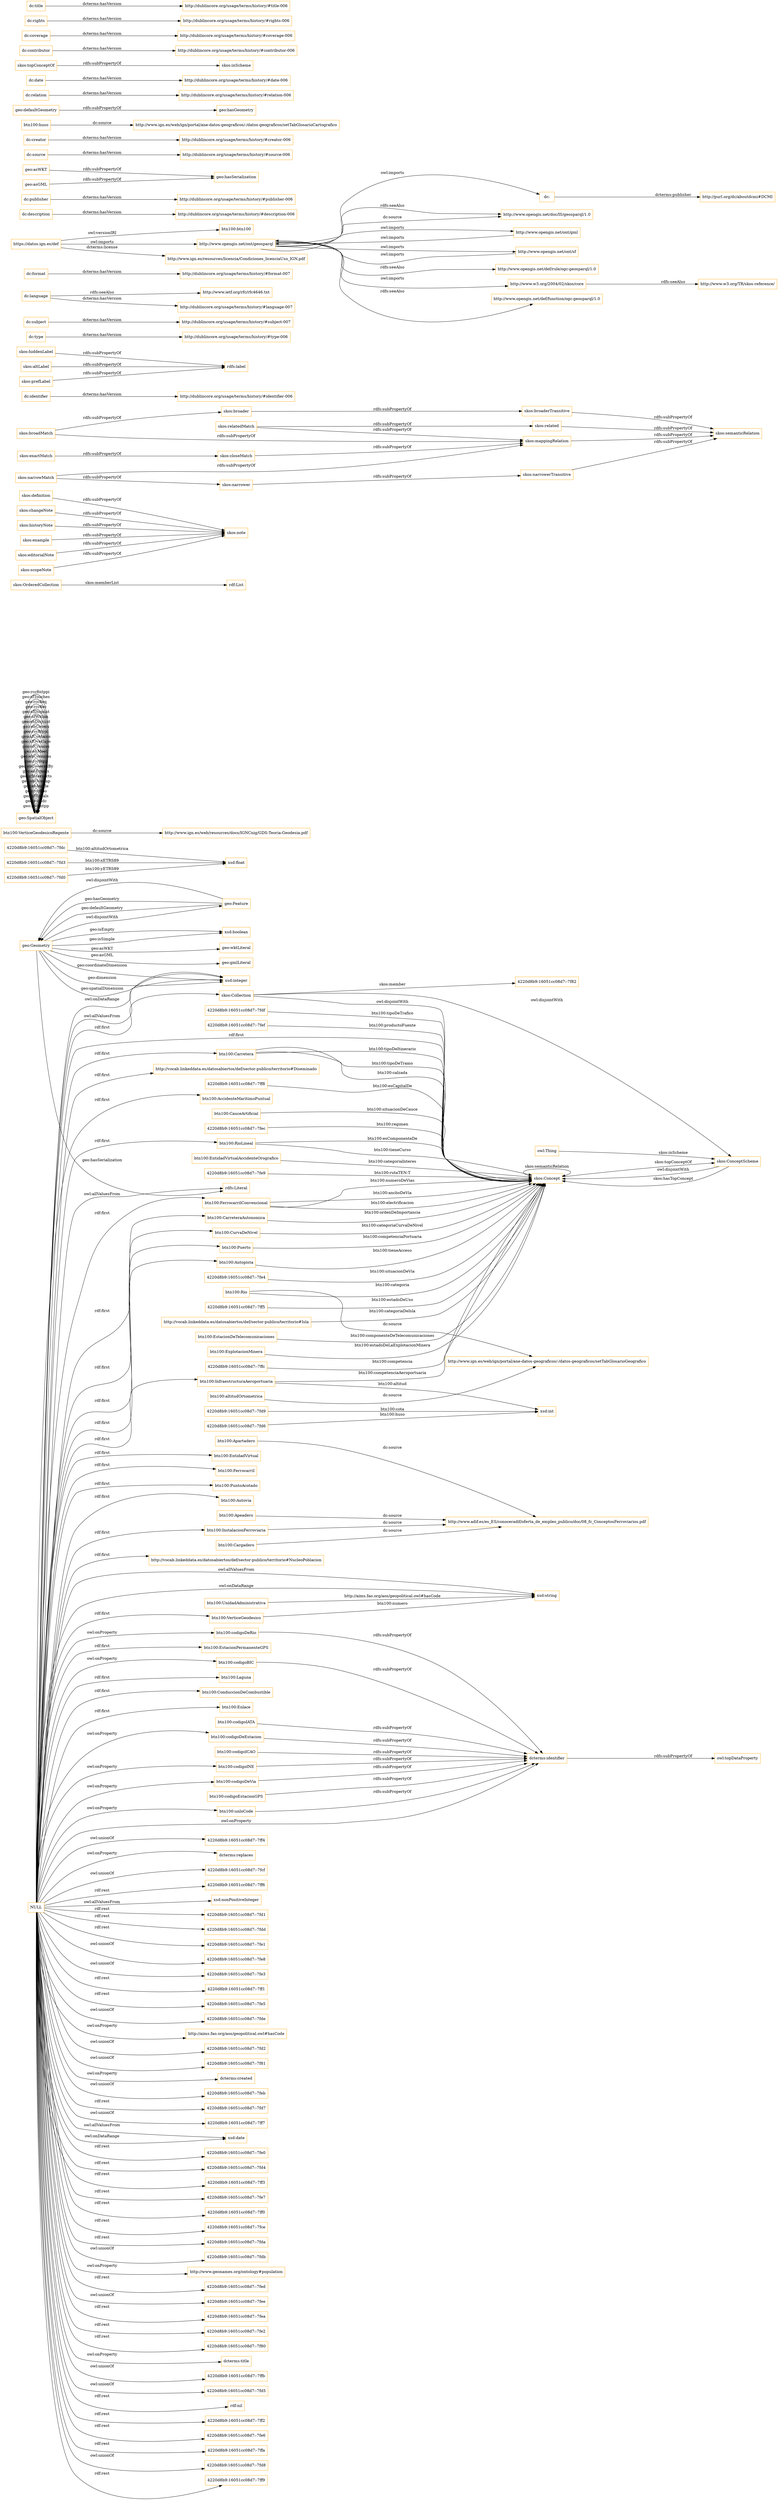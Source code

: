 digraph ar2dtool_diagram { 
rankdir=LR;
size="1501"
node [shape = rectangle, color="orange"]; "http://vocab.linkeddata.es/datosabiertos/def/sector-publico/territorio#Diseminado" "btn100:AccidenteMaritimoPuntual" "4220d8b9:16051cc08d7:-7fe4" "btn100:Apeadero" "btn100:Carretera" "4220d8b9:16051cc08d7:-7ff5" "btn100:InfraestructuraAeroportuaria" "4220d8b9:16051cc08d7:-7fd6" "btn100:Cargadero" "http://vocab.linkeddata.es/datosabiertos/def/sector-publico/territorio#Isla" "btn100:EstacionDeTelecomunicaciones" "btn100:EntidadVirtual" "btn100:ExplotacionMinera" "btn100:FerrocarrilConvencional" "btn100:Ferrocarril" "4220d8b9:16051cc08d7:-7fdc" "btn100:PuntoAcotado" "4220d8b9:16051cc08d7:-7ffc" "btn100:Autovia" "btn100:CarreteraAutonomica" "btn100:Rio" "4220d8b9:16051cc08d7:-7fd3" "btn100:UnidadAdministrativa" "4220d8b9:16051cc08d7:-7fdf" "http://vocab.linkeddata.es/datosabiertos/def/sector-publico/territorio#NucleoPoblacion" "4220d8b9:16051cc08d7:-7fd9" "4220d8b9:16051cc08d7:-7fef" "btn100:VerticeGeodesico" "btn100:EstacionPermanenteGPS" "4220d8b9:16051cc08d7:-7fd0" "btn100:CurvaDeNivel" "btn100:Puerto" "btn100:InstalacionFerroviaria" "btn100:Autopista" "btn100:VerticeGeodesicoRegente" "4220d8b9:16051cc08d7:-7ff8" "btn100:CauceArtificial" "btn100:Laguna" "4220d8b9:16051cc08d7:-7fec" "btn100:EntidadVirtualAccidenteOrografico" "btn100:ConduccionDeCombustible" "btn100:Apartadero" "btn100:Enlace" "4220d8b9:16051cc08d7:-7fe9" "btn100:RioLineal" "geo:Feature" "geo:Geometry" "geo:SpatialObject" "4220d8b9:16051cc08d7:-7f82" "skos:OrderedCollection" "skos:Collection" "skos:ConceptScheme" "skos:Concept" ; /*classes style*/
	"btn100:Rio" -> "http://www.ign.es/web/ign/portal/ane-datos-geograficos/-/datos-geograficos/setTabGlosarioGeografico" [ label = "dc:source" ];
	"skos:definition" -> "skos:note" [ label = "rdfs:subPropertyOf" ];
	"skos:relatedMatch" -> "skos:related" [ label = "rdfs:subPropertyOf" ];
	"skos:relatedMatch" -> "skos:mappingRelation" [ label = "rdfs:subPropertyOf" ];
	"dc:identifier" -> "http://dublincore.org/usage/terms/history/#identifier-006" [ label = "dcterms:hasVersion" ];
	"skos:changeNote" -> "skos:note" [ label = "rdfs:subPropertyOf" ];
	"btn100:altitudOrtometrica" -> "http://www.ign.es/web/ign/portal/ane-datos-geograficos/-/datos-geograficos/setTabGlosarioGeografico" [ label = "dc:source" ];
	"skos:hiddenLabel" -> "rdfs:label" [ label = "rdfs:subPropertyOf" ];
	"dc:type" -> "http://dublincore.org/usage/terms/history/#type-006" [ label = "dcterms:hasVersion" ];
	"skos:related" -> "skos:semanticRelation" [ label = "rdfs:subPropertyOf" ];
	"dc:subject" -> "http://dublincore.org/usage/terms/history/#subject-007" [ label = "dcterms:hasVersion" ];
	"geo:Feature" -> "geo:Geometry" [ label = "owl:disjointWith" ];
	"dc:language" -> "http://www.ietf.org/rfc/rfc4646.txt" [ label = "rdfs:seeAlso" ];
	"dc:language" -> "http://dublincore.org/usage/terms/history/#language-007" [ label = "dcterms:hasVersion" ];
	"btn100:codigoIATA" -> "dcterms:identifier" [ label = "rdfs:subPropertyOf" ];
	"btn100:codigoDeVia" -> "dcterms:identifier" [ label = "rdfs:subPropertyOf" ];
	"dc:format" -> "http://dublincore.org/usage/terms/history/#format-007" [ label = "dcterms:hasVersion" ];
	"skos:ConceptScheme" -> "skos:Concept" [ label = "owl:disjointWith" ];
	"btn100:codigoICAO" -> "dcterms:identifier" [ label = "rdfs:subPropertyOf" ];
	"skos:altLabel" -> "rdfs:label" [ label = "rdfs:subPropertyOf" ];
	"dc:" -> "http://purl.org/dc/aboutdcmi#DCMI" [ label = "dcterms:publisher" ];
	"dc:description" -> "http://dublincore.org/usage/terms/history/#description-006" [ label = "dcterms:hasVersion" ];
	"dc:publisher" -> "http://dublincore.org/usage/terms/history/#publisher-006" [ label = "dcterms:hasVersion" ];
	"skos:broader" -> "skos:broaderTransitive" [ label = "rdfs:subPropertyOf" ];
	"skos:narrower" -> "skos:narrowerTransitive" [ label = "rdfs:subPropertyOf" ];
	"https://datos.ign.es/def" -> "btn100:btn100" [ label = "owl:versionIRI" ];
	"https://datos.ign.es/def" -> "http://www.opengis.net/ont/geosparql" [ label = "owl:imports" ];
	"https://datos.ign.es/def" -> "http://www.ign.es/resources/licencia/Condiciones_licenciaUso_IGN.pdf" [ label = "dcterms:license" ];
	"geo:asWKT" -> "geo:hasSerialization" [ label = "rdfs:subPropertyOf" ];
	"dc:source" -> "http://dublincore.org/usage/terms/history/#source-006" [ label = "dcterms:hasVersion" ];
	"skos:broaderTransitive" -> "skos:semanticRelation" [ label = "rdfs:subPropertyOf" ];
	"dc:creator" -> "http://dublincore.org/usage/terms/history/#creator-006" [ label = "dcterms:hasVersion" ];
	"btn100:huso" -> "http://www.ign.es/web/ign/portal/ane-datos-geograficos/-/datos-geograficos/setTabGlosarioCartografico" [ label = "dc:source" ];
	"skos:historyNote" -> "skos:note" [ label = "rdfs:subPropertyOf" ];
	"geo:asGML" -> "geo:hasSerialization" [ label = "rdfs:subPropertyOf" ];
	"btn100:unloCode" -> "dcterms:identifier" [ label = "rdfs:subPropertyOf" ];
	"skos:broadMatch" -> "skos:broader" [ label = "rdfs:subPropertyOf" ];
	"skos:broadMatch" -> "skos:mappingRelation" [ label = "rdfs:subPropertyOf" ];
	"http://www.opengis.net/ont/geosparql" -> "http://www.opengis.net/doc/IS/geosparql/1.0" [ label = "rdfs:seeAlso" ];
	"http://www.opengis.net/ont/geosparql" -> "http://www.opengis.net/ont/gml" [ label = "owl:imports" ];
	"http://www.opengis.net/ont/geosparql" -> "http://www.opengis.net/ont/sf" [ label = "owl:imports" ];
	"http://www.opengis.net/ont/geosparql" -> "http://www.opengis.net/def/rule/ogc-geosparql/1.0" [ label = "rdfs:seeAlso" ];
	"http://www.opengis.net/ont/geosparql" -> "http://www.opengis.net/doc/IS/geosparql/1.0" [ label = "dc:source" ];
	"http://www.opengis.net/ont/geosparql" -> "dc:" [ label = "owl:imports" ];
	"http://www.opengis.net/ont/geosparql" -> "http://www.w3.org/2004/02/skos/core" [ label = "owl:imports" ];
	"http://www.opengis.net/ont/geosparql" -> "http://www.opengis.net/def/function/ogc-geosparql/1.0" [ label = "rdfs:seeAlso" ];
	"http://www.opengis.net/ont/sf" -> "http://www.opengis.net/ont/geosparql" [ label = "owl:imports" ];
	"dcterms:identifier" -> "owl:topDataProperty" [ label = "rdfs:subPropertyOf" ];
	"http://www.w3.org/2004/02/skos/core" -> "http://www.w3.org/TR/skos-reference/" [ label = "rdfs:seeAlso" ];
	"btn100:Cargadero" -> "http://www.adif.es/es_ES/conoceradif/oferta_de_empleo_publico/doc/08_fc_ConceptosFerroviarios.pdf" [ label = "dc:source" ];
	"skos:narrowerTransitive" -> "skos:semanticRelation" [ label = "rdfs:subPropertyOf" ];
	"NULL" -> "4220d8b9:16051cc08d7:-7ff4" [ label = "owl:unionOf" ];
	"NULL" -> "xsd:integer" [ label = "owl:allValuesFrom" ];
	"NULL" -> "http://aims.fao.org/aos/geopolitical.owl#hasCode" [ label = "owl:onProperty" ];
	"NULL" -> "4220d8b9:16051cc08d7:-7fd2" [ label = "owl:unionOf" ];
	"NULL" -> "btn100:AccidenteMaritimoPuntual" [ label = "rdf:first" ];
	"NULL" -> "4220d8b9:16051cc08d7:-7f81" [ label = "owl:unionOf" ];
	"NULL" -> "btn100:CurvaDeNivel" [ label = "rdf:first" ];
	"NULL" -> "btn100:Laguna" [ label = "rdf:first" ];
	"NULL" -> "dcterms:created" [ label = "owl:onProperty" ];
	"NULL" -> "dcterms:identifier" [ label = "owl:onProperty" ];
	"NULL" -> "skos:Concept" [ label = "rdf:first" ];
	"NULL" -> "http://vocab.linkeddata.es/datosabiertos/def/sector-publico/territorio#Diseminado" [ label = "rdf:first" ];
	"NULL" -> "4220d8b9:16051cc08d7:-7feb" [ label = "owl:unionOf" ];
	"NULL" -> "4220d8b9:16051cc08d7:-7fd7" [ label = "rdf:rest" ];
	"NULL" -> "4220d8b9:16051cc08d7:-7ff7" [ label = "owl:unionOf" ];
	"NULL" -> "xsd:date" [ label = "owl:allValuesFrom" ];
	"NULL" -> "4220d8b9:16051cc08d7:-7fe0" [ label = "rdf:rest" ];
	"NULL" -> "btn100:codigoDeVia" [ label = "owl:onProperty" ];
	"NULL" -> "4220d8b9:16051cc08d7:-7fd4" [ label = "rdf:rest" ];
	"NULL" -> "4220d8b9:16051cc08d7:-7ff3" [ label = "rdf:rest" ];
	"NULL" -> "4220d8b9:16051cc08d7:-7fe7" [ label = "rdf:rest" ];
	"NULL" -> "xsd:string" [ label = "owl:allValuesFrom" ];
	"NULL" -> "btn100:Carretera" [ label = "rdf:first" ];
	"NULL" -> "4220d8b9:16051cc08d7:-7ff0" [ label = "rdf:rest" ];
	"NULL" -> "btn100:PuntoAcotado" [ label = "rdf:first" ];
	"NULL" -> "xsd:integer" [ label = "owl:onDataRange" ];
	"NULL" -> "4220d8b9:16051cc08d7:-7fce" [ label = "rdf:rest" ];
	"NULL" -> "4220d8b9:16051cc08d7:-7fda" [ label = "rdf:rest" ];
	"NULL" -> "btn100:VerticeGeodesico" [ label = "rdf:first" ];
	"NULL" -> "4220d8b9:16051cc08d7:-7fdb" [ label = "owl:unionOf" ];
	"NULL" -> "http://www.geonames.org/ontology#population" [ label = "owl:onProperty" ];
	"NULL" -> "btn100:codigoDeRio" [ label = "owl:onProperty" ];
	"NULL" -> "4220d8b9:16051cc08d7:-7fed" [ label = "rdf:rest" ];
	"NULL" -> "btn100:codigoBIC" [ label = "owl:onProperty" ];
	"NULL" -> "btn100:EstacionPermanenteGPS" [ label = "rdf:first" ];
	"NULL" -> "4220d8b9:16051cc08d7:-7fee" [ label = "owl:unionOf" ];
	"NULL" -> "xsd:date" [ label = "owl:onDataRange" ];
	"NULL" -> "4220d8b9:16051cc08d7:-7fea" [ label = "rdf:rest" ];
	"NULL" -> "4220d8b9:16051cc08d7:-7fe2" [ label = "rdf:rest" ];
	"NULL" -> "4220d8b9:16051cc08d7:-7f80" [ label = "rdf:rest" ];
	"NULL" -> "dcterms:title" [ label = "owl:onProperty" ];
	"NULL" -> "btn100:Autovia" [ label = "rdf:first" ];
	"NULL" -> "4220d8b9:16051cc08d7:-7ffb" [ label = "owl:unionOf" ];
	"NULL" -> "btn100:Ferrocarril" [ label = "rdf:first" ];
	"NULL" -> "btn100:unloCode" [ label = "owl:onProperty" ];
	"NULL" -> "4220d8b9:16051cc08d7:-7fd5" [ label = "owl:unionOf" ];
	"NULL" -> "rdf:nil" [ label = "rdf:rest" ];
	"NULL" -> "4220d8b9:16051cc08d7:-7ff2" [ label = "rdf:rest" ];
	"NULL" -> "4220d8b9:16051cc08d7:-7fe6" [ label = "rdf:rest" ];
	"NULL" -> "4220d8b9:16051cc08d7:-7ffa" [ label = "rdf:rest" ];
	"NULL" -> "4220d8b9:16051cc08d7:-7fd8" [ label = "owl:unionOf" ];
	"NULL" -> "btn100:Puerto" [ label = "rdf:first" ];
	"NULL" -> "4220d8b9:16051cc08d7:-7ff9" [ label = "rdf:rest" ];
	"NULL" -> "btn100:RioLineal" [ label = "rdf:first" ];
	"NULL" -> "btn100:Autopista" [ label = "rdf:first" ];
	"NULL" -> "dcterms:replaces" [ label = "owl:onProperty" ];
	"NULL" -> "4220d8b9:16051cc08d7:-7fcf" [ label = "owl:unionOf" ];
	"NULL" -> "btn100:InstalacionFerroviaria" [ label = "rdf:first" ];
	"NULL" -> "4220d8b9:16051cc08d7:-7ff6" [ label = "rdf:rest" ];
	"NULL" -> "xsd:nonPositiveInteger" [ label = "owl:allValuesFrom" ];
	"NULL" -> "http://vocab.linkeddata.es/datosabiertos/def/sector-publico/territorio#NucleoPoblacion" [ label = "rdf:first" ];
	"NULL" -> "4220d8b9:16051cc08d7:-7fd1" [ label = "rdf:rest" ];
	"NULL" -> "btn100:codigoDeEstacion" [ label = "owl:onProperty" ];
	"NULL" -> "btn100:EntidadVirtual" [ label = "rdf:first" ];
	"NULL" -> "4220d8b9:16051cc08d7:-7fdd" [ label = "rdf:rest" ];
	"NULL" -> "xsd:string" [ label = "owl:onDataRange" ];
	"NULL" -> "btn100:codigoINE" [ label = "owl:onProperty" ];
	"NULL" -> "btn100:InfraestructuraAeroportuaria" [ label = "rdf:first" ];
	"NULL" -> "4220d8b9:16051cc08d7:-7fe1" [ label = "rdf:rest" ];
	"NULL" -> "btn100:ConduccionDeCombustible" [ label = "rdf:first" ];
	"NULL" -> "4220d8b9:16051cc08d7:-7fe8" [ label = "owl:unionOf" ];
	"NULL" -> "btn100:CarreteraAutonomica" [ label = "rdf:first" ];
	"NULL" -> "4220d8b9:16051cc08d7:-7fe3" [ label = "owl:unionOf" ];
	"NULL" -> "rdfs:Literal" [ label = "owl:allValuesFrom" ];
	"NULL" -> "4220d8b9:16051cc08d7:-7ff1" [ label = "rdf:rest" ];
	"NULL" -> "4220d8b9:16051cc08d7:-7fe5" [ label = "rdf:rest" ];
	"NULL" -> "btn100:Enlace" [ label = "rdf:first" ];
	"NULL" -> "btn100:FerrocarrilConvencional" [ label = "rdf:first" ];
	"NULL" -> "4220d8b9:16051cc08d7:-7fde" [ label = "owl:unionOf" ];
	"NULL" -> "skos:Collection" [ label = "rdf:first" ];
	"geo:defaultGeometry" -> "geo:hasGeometry" [ label = "rdfs:subPropertyOf" ];
	"skos:prefLabel" -> "rdfs:label" [ label = "rdfs:subPropertyOf" ];
	"dc:relation" -> "http://dublincore.org/usage/terms/history/#relation-006" [ label = "dcterms:hasVersion" ];
	"skos:narrowMatch" -> "skos:narrower" [ label = "rdfs:subPropertyOf" ];
	"skos:narrowMatch" -> "skos:mappingRelation" [ label = "rdfs:subPropertyOf" ];
	"btn100:Apartadero" -> "http://www.adif.es/es_ES/conoceradif/oferta_de_empleo_publico/doc/08_fc_ConceptosFerroviarios.pdf" [ label = "dc:source" ];
	"skos:example" -> "skos:note" [ label = "rdfs:subPropertyOf" ];
	"dc:date" -> "http://dublincore.org/usage/terms/history/#date-006" [ label = "dcterms:hasVersion" ];
	"btn100:codigoBIC" -> "dcterms:identifier" [ label = "rdfs:subPropertyOf" ];
	"geo:Geometry" -> "geo:Feature" [ label = "owl:disjointWith" ];
	"skos:mappingRelation" -> "skos:semanticRelation" [ label = "rdfs:subPropertyOf" ];
	"skos:Collection" -> "skos:ConceptScheme" [ label = "owl:disjointWith" ];
	"skos:Collection" -> "skos:Concept" [ label = "owl:disjointWith" ];
	"btn100:Apeadero" -> "http://www.adif.es/es_ES/conoceradif/oferta_de_empleo_publico/doc/08_fc_ConceptosFerroviarios.pdf" [ label = "dc:source" ];
	"skos:topConceptOf" -> "skos:inScheme" [ label = "rdfs:subPropertyOf" ];
	"skos:exactMatch" -> "skos:closeMatch" [ label = "rdfs:subPropertyOf" ];
	"dc:contributor" -> "http://dublincore.org/usage/terms/history/#contributor-006" [ label = "dcterms:hasVersion" ];
	"dc:coverage" -> "http://dublincore.org/usage/terms/history/#coverage-006" [ label = "dcterms:hasVersion" ];
	"skos:editorialNote" -> "skos:note" [ label = "rdfs:subPropertyOf" ];
	"btn100:InstalacionFerroviaria" -> "http://www.adif.es/es_ES/conoceradif/oferta_de_empleo_publico/doc/08_fc_ConceptosFerroviarios.pdf" [ label = "dc:source" ];
	"skos:closeMatch" -> "skos:mappingRelation" [ label = "rdfs:subPropertyOf" ];
	"btn100:codigoDeRio" -> "dcterms:identifier" [ label = "rdfs:subPropertyOf" ];
	"btn100:codigoINE" -> "dcterms:identifier" [ label = "rdfs:subPropertyOf" ];
	"btn100:codigoEstacionGPS" -> "dcterms:identifier" [ label = "rdfs:subPropertyOf" ];
	"dc:rights" -> "http://dublincore.org/usage/terms/history/#rights-006" [ label = "dcterms:hasVersion" ];
	"dc:title" -> "http://dublincore.org/usage/terms/history/#title-006" [ label = "dcterms:hasVersion" ];
	"btn100:codigoDeEstacion" -> "dcterms:identifier" [ label = "rdfs:subPropertyOf" ];
	"http://www.opengis.net/ont/gml" -> "http://www.opengis.net/ont/geosparql" [ label = "owl:imports" ];
	"skos:scopeNote" -> "skos:note" [ label = "rdfs:subPropertyOf" ];
	"btn100:VerticeGeodesicoRegente" -> "http://www.ign.es/web/resources/docs/IGNCnig/GDS-Teoria-Geodesia.pdf" [ label = "dc:source" ];
	"btn100:InfraestructuraAeroportuaria" -> "xsd:int" [ label = "btn100:altitud" ];
	"geo:SpatialObject" -> "geo:SpatialObject" [ label = "geo:rcc8ntpp" ];
	"btn100:InfraestructuraAeroportuaria" -> "skos:Concept" [ label = "btn100:competenciaAeroportuaria" ];
	"4220d8b9:16051cc08d7:-7fef" -> "skos:Concept" [ label = "btn100:productoFuente" ];
	"geo:Feature" -> "geo:Geometry" [ label = "geo:hasGeometry" ];
	"btn100:EstacionDeTelecomunicaciones" -> "skos:Concept" [ label = "btn100:componenteDeTelecomunicaciones" ];
	"4220d8b9:16051cc08d7:-7fd0" -> "xsd:float" [ label = "btn100:yETRS89" ];
	"geo:SpatialObject" -> "geo:SpatialObject" [ label = "geo:rcc8dc" ];
	"geo:SpatialObject" -> "geo:SpatialObject" [ label = "geo:sfEquals" ];
	"geo:SpatialObject" -> "geo:SpatialObject" [ label = "geo:rcc8po" ];
	"owl:Thing" -> "skos:ConceptScheme" [ label = "skos:inScheme" ];
	"4220d8b9:16051cc08d7:-7fe4" -> "skos:Concept" [ label = "btn100:situacionDeVia" ];
	"skos:OrderedCollection" -> "rdf:List" [ label = "skos:memberList" ];
	"geo:SpatialObject" -> "geo:SpatialObject" [ label = "geo:ehInside" ];
	"geo:Geometry" -> "xsd:boolean" [ label = "geo:isEmpty" ];
	"btn100:CarreteraAutonomica" -> "skos:Concept" [ label = "btn100:ordenDeImportancia" ];
	"geo:Feature" -> "geo:Geometry" [ label = "geo:defaultGeometry" ];
	"btn100:RioLineal" -> "skos:Concept" [ label = "btn100:tieneCurso" ];
	"btn100:Carretera" -> "skos:Concept" [ label = "btn100:calzada" ];
	"geo:SpatialObject" -> "geo:SpatialObject" [ label = "geo:ehOverlap" ];
	"geo:Geometry" -> "geo:wktLiteral" [ label = "geo:asWKT" ];
	"geo:Geometry" -> "xsd:integer" [ label = "geo:coordinateDimension" ];
	"4220d8b9:16051cc08d7:-7fdc" -> "xsd:float" [ label = "btn100:altitudOrtometrica" ];
	"geo:SpatialObject" -> "geo:SpatialObject" [ label = "geo:sfIntersects" ];
	"4220d8b9:16051cc08d7:-7fec" -> "skos:Concept" [ label = "btn100:regimen" ];
	"4220d8b9:16051cc08d7:-7fd6" -> "xsd:int" [ label = "btn100:huso" ];
	"btn100:Puerto" -> "skos:Concept" [ label = "btn100:competenciaPortuaria" ];
	"geo:SpatialObject" -> "geo:SpatialObject" [ label = "geo:ehEquals" ];
	"geo:Geometry" -> "xsd:integer" [ label = "geo:dimension" ];
	"4220d8b9:16051cc08d7:-7fd3" -> "xsd:float" [ label = "btn100:xETRS89" ];
	"geo:SpatialObject" -> "geo:SpatialObject" [ label = "geo:ehCoveredBy" ];
	"geo:SpatialObject" -> "geo:SpatialObject" [ label = "geo:rcc8tpp" ];
	"skos:Concept" -> "skos:Concept" [ label = "skos:semanticRelation" ];
	"geo:SpatialObject" -> "geo:SpatialObject" [ label = "geo:ehContains" ];
	"geo:SpatialObject" -> "geo:SpatialObject" [ label = "geo:ehMeet" ];
	"geo:SpatialObject" -> "geo:SpatialObject" [ label = "geo:sfCrosses" ];
	"btn100:UnidadAdministrativa" -> "xsd:string" [ label = "http://aims.fao.org/aos/geopolitical.owl#hasCode" ];
	"btn100:ExplotacionMinera" -> "skos:Concept" [ label = "btn100:estadoDeLaExplotacionMinera" ];
	"geo:SpatialObject" -> "geo:SpatialObject" [ label = "geo:sfOverlaps" ];
	"geo:Geometry" -> "geo:gmlLiteral" [ label = "geo:asGML" ];
	"4220d8b9:16051cc08d7:-7ffc" -> "skos:Concept" [ label = "btn100:competencia" ];
	"skos:ConceptScheme" -> "skos:Concept" [ label = "skos:hasTopConcept" ];
	"geo:SpatialObject" -> "geo:SpatialObject" [ label = "geo:sfContains" ];
	"http://vocab.linkeddata.es/datosabiertos/def/sector-publico/territorio#Isla" -> "skos:Concept" [ label = "btn100:categoriaDeIsla" ];
	"geo:Geometry" -> "xsd:integer" [ label = "geo:spatialDimension" ];
	"geo:Geometry" -> "xsd:boolean" [ label = "geo:isSimple" ];
	"btn100:CurvaDeNivel" -> "skos:Concept" [ label = "btn100:categoriaCurvaDeNivel" ];
	"geo:SpatialObject" -> "geo:SpatialObject" [ label = "geo:rcc8tppi" ];
	"geo:SpatialObject" -> "geo:SpatialObject" [ label = "geo:ehCovers" ];
	"geo:Geometry" -> "rdfs:Literal" [ label = "geo:hasSerialization" ];
	"geo:SpatialObject" -> "geo:SpatialObject" [ label = "geo:ehDisjoint" ];
	"btn100:RioLineal" -> "skos:Concept" [ label = "btn100:esComponenteDe" ];
	"geo:SpatialObject" -> "geo:SpatialObject" [ label = "geo:sfWithin" ];
	"btn100:EntidadVirtualAccidenteOrografico" -> "skos:Concept" [ label = "btn100:categoriaInteres" ];
	"geo:SpatialObject" -> "geo:SpatialObject" [ label = "geo:sfDisjoint" ];
	"skos:Concept" -> "skos:ConceptScheme" [ label = "skos:topConceptOf" ];
	"btn100:Rio" -> "skos:Concept" [ label = "btn100:categoria" ];
	"btn100:FerrocarrilConvencional" -> "skos:Concept" [ label = "btn100:numeroDeVias" ];
	"4220d8b9:16051cc08d7:-7fdf" -> "skos:Concept" [ label = "btn100:tipoDeTrafico" ];
	"skos:Collection" -> "4220d8b9:16051cc08d7:-7f82" [ label = "skos:member" ];
	"btn100:Carretera" -> "skos:Concept" [ label = "btn100:tipoDeItinerario" ];
	"btn100:FerrocarrilConvencional" -> "skos:Concept" [ label = "btn100:anchoDeVia" ];
	"btn100:Autopista" -> "skos:Concept" [ label = "btn100:tieneAcceso" ];
	"btn100:VerticeGeodesico" -> "xsd:string" [ label = "btn100:numero" ];
	"4220d8b9:16051cc08d7:-7ff8" -> "skos:Concept" [ label = "btn100:esCapitalDe" ];
	"geo:SpatialObject" -> "geo:SpatialObject" [ label = "geo:rcc8ec" ];
	"geo:SpatialObject" -> "geo:SpatialObject" [ label = "geo:rcc8eq" ];
	"4220d8b9:16051cc08d7:-7fd9" -> "xsd:int" [ label = "btn100:cota" ];
	"geo:SpatialObject" -> "geo:SpatialObject" [ label = "geo:sfTouches" ];
	"btn100:Carretera" -> "skos:Concept" [ label = "btn100:tipoDeTramo" ];
	"4220d8b9:16051cc08d7:-7ff5" -> "skos:Concept" [ label = "btn100:estadoDeUso" ];
	"geo:SpatialObject" -> "geo:SpatialObject" [ label = "geo:rcc8ntppi" ];
	"btn100:CauceArtificial" -> "skos:Concept" [ label = "btn100:situacionDeCauce" ];
	"4220d8b9:16051cc08d7:-7fe9" -> "skos:Concept" [ label = "btn100:rutaTEN-T" ];
	"btn100:FerrocarrilConvencional" -> "skos:Concept" [ label = "btn100:electrificacion" ];

}
